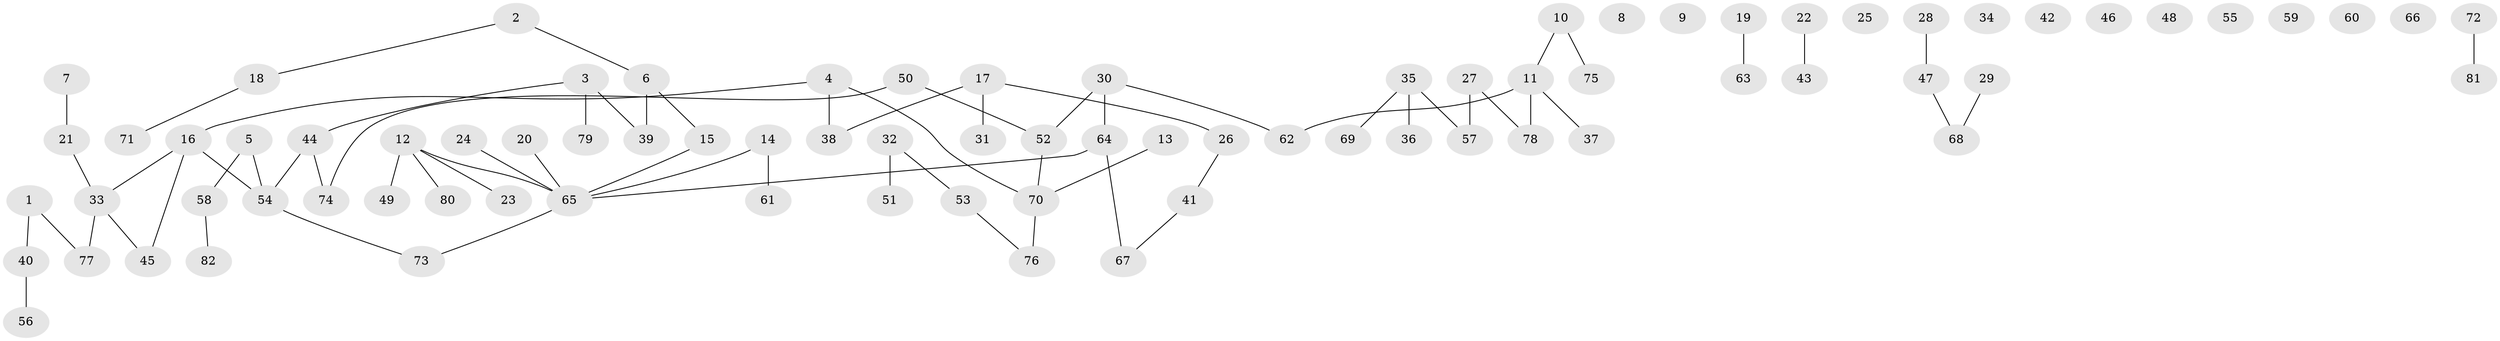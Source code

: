 // coarse degree distribution, {2: 0.2545454545454545, 3: 0.14545454545454545, 1: 0.2727272727272727, 0: 0.2545454545454545, 5: 0.01818181818181818, 6: 0.01818181818181818, 4: 0.03636363636363636}
// Generated by graph-tools (version 1.1) at 2025/23/03/03/25 07:23:26]
// undirected, 82 vertices, 71 edges
graph export_dot {
graph [start="1"]
  node [color=gray90,style=filled];
  1;
  2;
  3;
  4;
  5;
  6;
  7;
  8;
  9;
  10;
  11;
  12;
  13;
  14;
  15;
  16;
  17;
  18;
  19;
  20;
  21;
  22;
  23;
  24;
  25;
  26;
  27;
  28;
  29;
  30;
  31;
  32;
  33;
  34;
  35;
  36;
  37;
  38;
  39;
  40;
  41;
  42;
  43;
  44;
  45;
  46;
  47;
  48;
  49;
  50;
  51;
  52;
  53;
  54;
  55;
  56;
  57;
  58;
  59;
  60;
  61;
  62;
  63;
  64;
  65;
  66;
  67;
  68;
  69;
  70;
  71;
  72;
  73;
  74;
  75;
  76;
  77;
  78;
  79;
  80;
  81;
  82;
  1 -- 40;
  1 -- 77;
  2 -- 6;
  2 -- 18;
  3 -- 39;
  3 -- 44;
  3 -- 79;
  4 -- 16;
  4 -- 38;
  4 -- 70;
  5 -- 54;
  5 -- 58;
  6 -- 15;
  6 -- 39;
  7 -- 21;
  10 -- 11;
  10 -- 75;
  11 -- 37;
  11 -- 62;
  11 -- 78;
  12 -- 23;
  12 -- 49;
  12 -- 65;
  12 -- 80;
  13 -- 70;
  14 -- 61;
  14 -- 65;
  15 -- 65;
  16 -- 33;
  16 -- 45;
  16 -- 54;
  17 -- 26;
  17 -- 31;
  17 -- 38;
  18 -- 71;
  19 -- 63;
  20 -- 65;
  21 -- 33;
  22 -- 43;
  24 -- 65;
  26 -- 41;
  27 -- 57;
  27 -- 78;
  28 -- 47;
  29 -- 68;
  30 -- 52;
  30 -- 62;
  30 -- 64;
  32 -- 51;
  32 -- 53;
  33 -- 45;
  33 -- 77;
  35 -- 36;
  35 -- 57;
  35 -- 69;
  40 -- 56;
  41 -- 67;
  44 -- 54;
  44 -- 74;
  47 -- 68;
  50 -- 52;
  50 -- 74;
  52 -- 70;
  53 -- 76;
  54 -- 73;
  58 -- 82;
  64 -- 65;
  64 -- 67;
  65 -- 73;
  70 -- 76;
  72 -- 81;
}
